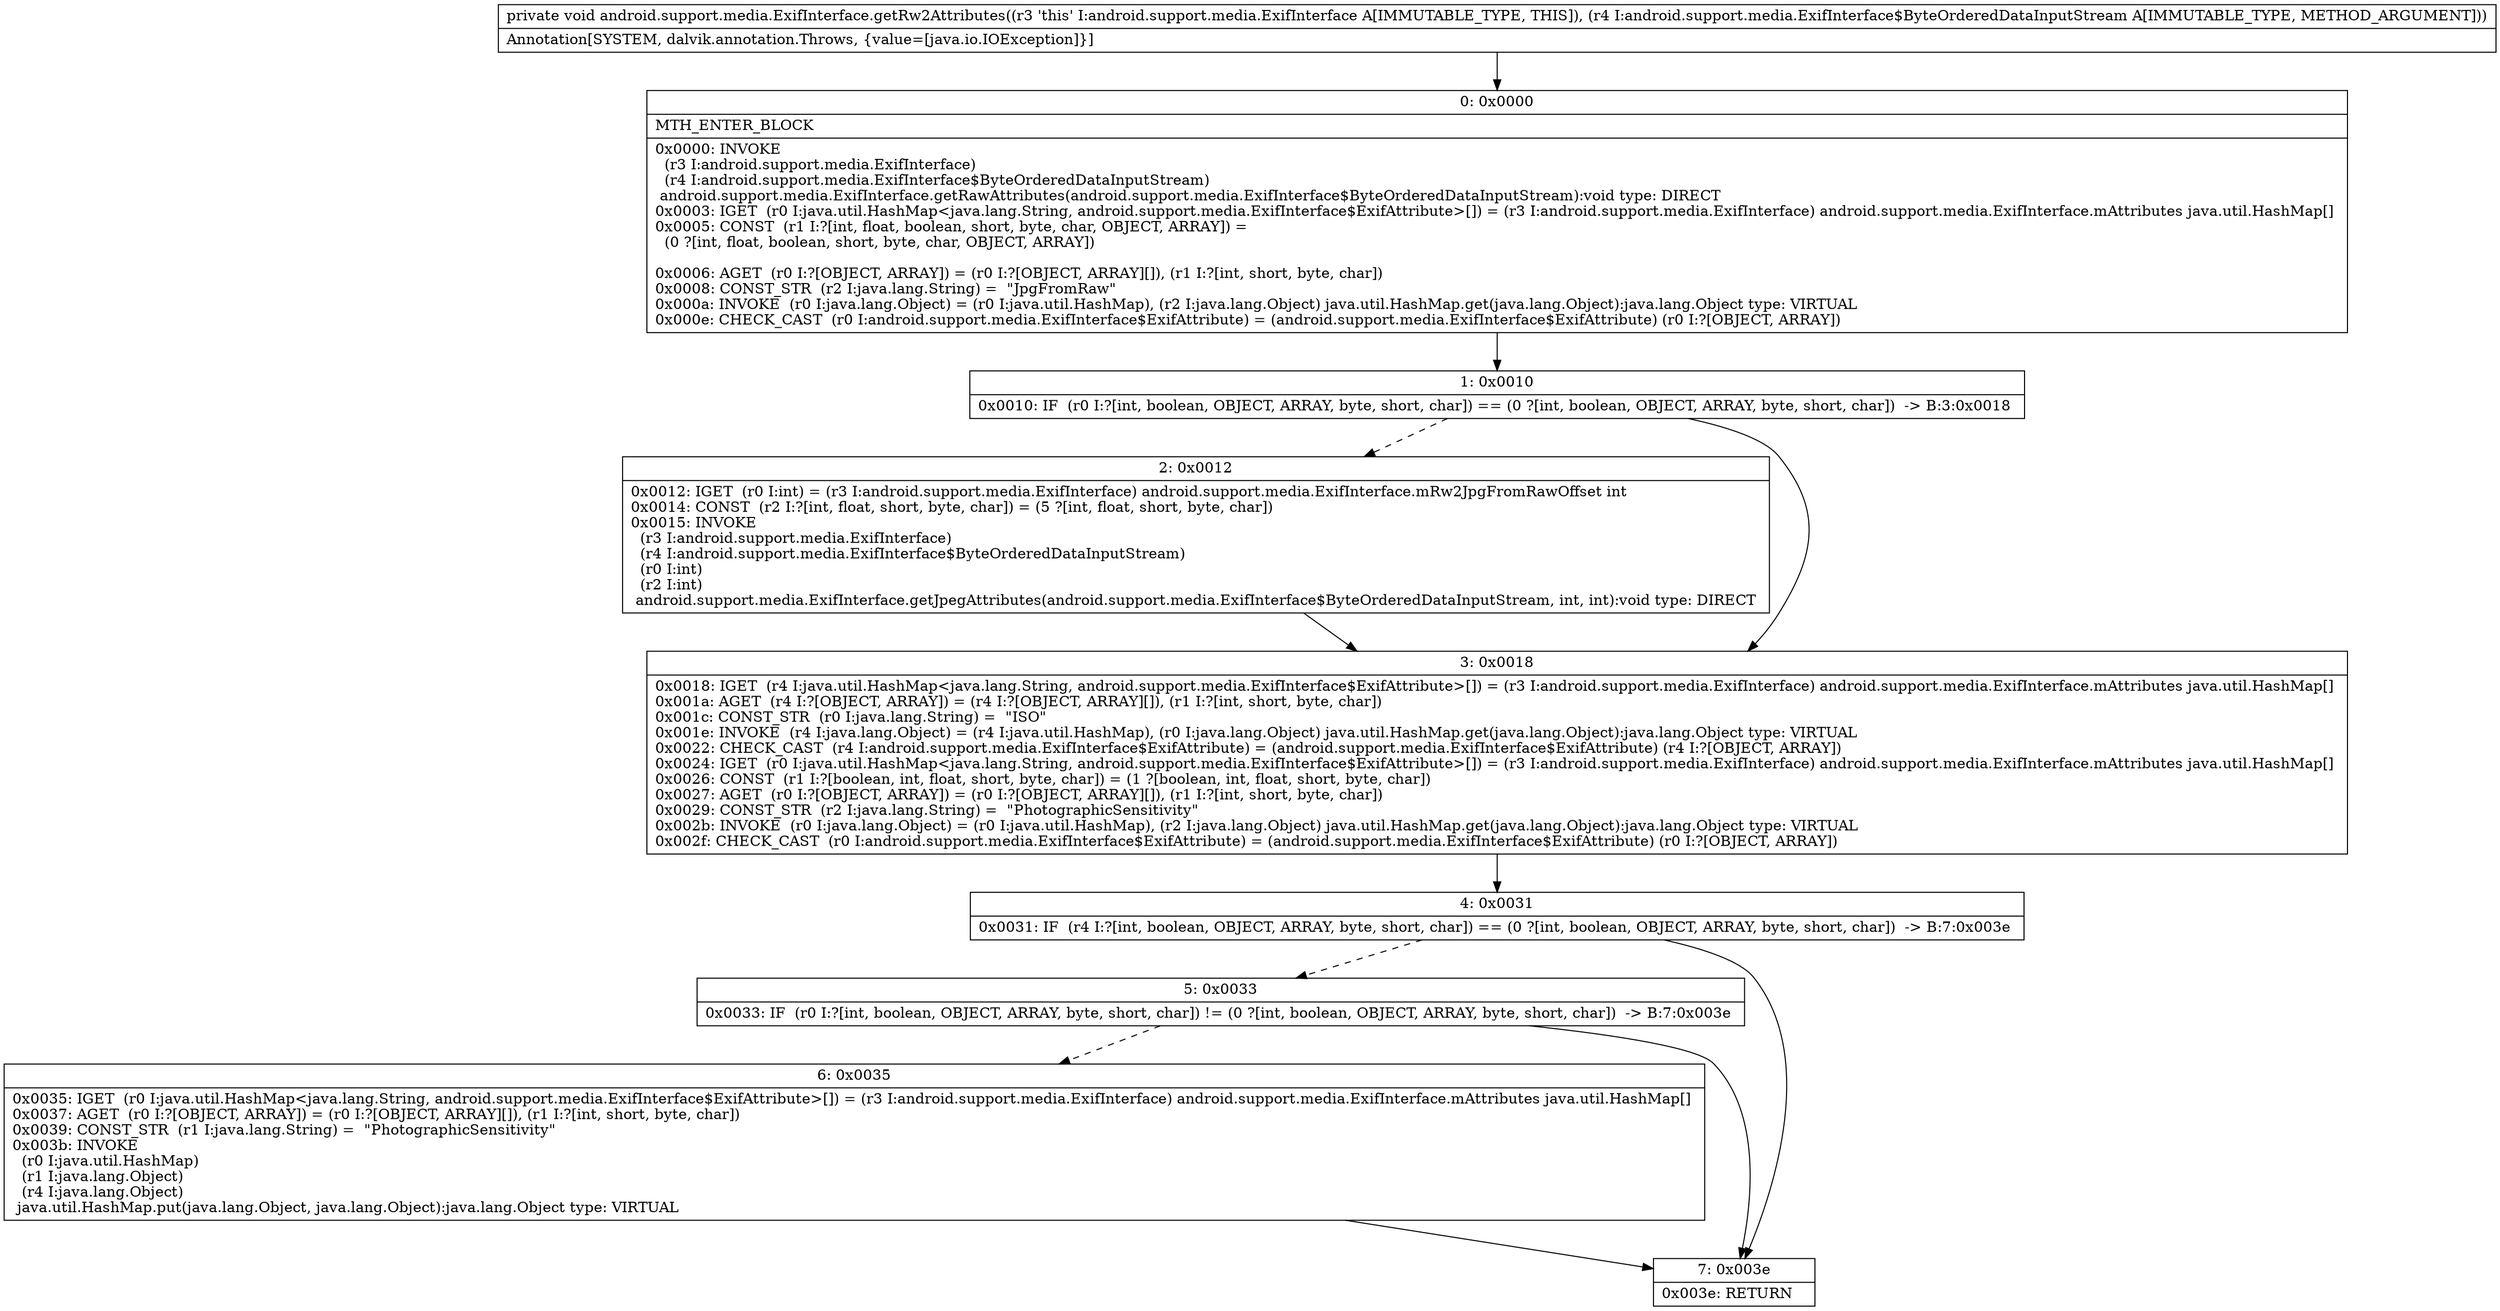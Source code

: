 digraph "CFG forandroid.support.media.ExifInterface.getRw2Attributes(Landroid\/support\/media\/ExifInterface$ByteOrderedDataInputStream;)V" {
Node_0 [shape=record,label="{0\:\ 0x0000|MTH_ENTER_BLOCK\l|0x0000: INVOKE  \l  (r3 I:android.support.media.ExifInterface)\l  (r4 I:android.support.media.ExifInterface$ByteOrderedDataInputStream)\l android.support.media.ExifInterface.getRawAttributes(android.support.media.ExifInterface$ByteOrderedDataInputStream):void type: DIRECT \l0x0003: IGET  (r0 I:java.util.HashMap\<java.lang.String, android.support.media.ExifInterface$ExifAttribute\>[]) = (r3 I:android.support.media.ExifInterface) android.support.media.ExifInterface.mAttributes java.util.HashMap[] \l0x0005: CONST  (r1 I:?[int, float, boolean, short, byte, char, OBJECT, ARRAY]) = \l  (0 ?[int, float, boolean, short, byte, char, OBJECT, ARRAY])\l \l0x0006: AGET  (r0 I:?[OBJECT, ARRAY]) = (r0 I:?[OBJECT, ARRAY][]), (r1 I:?[int, short, byte, char]) \l0x0008: CONST_STR  (r2 I:java.lang.String) =  \"JpgFromRaw\" \l0x000a: INVOKE  (r0 I:java.lang.Object) = (r0 I:java.util.HashMap), (r2 I:java.lang.Object) java.util.HashMap.get(java.lang.Object):java.lang.Object type: VIRTUAL \l0x000e: CHECK_CAST  (r0 I:android.support.media.ExifInterface$ExifAttribute) = (android.support.media.ExifInterface$ExifAttribute) (r0 I:?[OBJECT, ARRAY]) \l}"];
Node_1 [shape=record,label="{1\:\ 0x0010|0x0010: IF  (r0 I:?[int, boolean, OBJECT, ARRAY, byte, short, char]) == (0 ?[int, boolean, OBJECT, ARRAY, byte, short, char])  \-\> B:3:0x0018 \l}"];
Node_2 [shape=record,label="{2\:\ 0x0012|0x0012: IGET  (r0 I:int) = (r3 I:android.support.media.ExifInterface) android.support.media.ExifInterface.mRw2JpgFromRawOffset int \l0x0014: CONST  (r2 I:?[int, float, short, byte, char]) = (5 ?[int, float, short, byte, char]) \l0x0015: INVOKE  \l  (r3 I:android.support.media.ExifInterface)\l  (r4 I:android.support.media.ExifInterface$ByteOrderedDataInputStream)\l  (r0 I:int)\l  (r2 I:int)\l android.support.media.ExifInterface.getJpegAttributes(android.support.media.ExifInterface$ByteOrderedDataInputStream, int, int):void type: DIRECT \l}"];
Node_3 [shape=record,label="{3\:\ 0x0018|0x0018: IGET  (r4 I:java.util.HashMap\<java.lang.String, android.support.media.ExifInterface$ExifAttribute\>[]) = (r3 I:android.support.media.ExifInterface) android.support.media.ExifInterface.mAttributes java.util.HashMap[] \l0x001a: AGET  (r4 I:?[OBJECT, ARRAY]) = (r4 I:?[OBJECT, ARRAY][]), (r1 I:?[int, short, byte, char]) \l0x001c: CONST_STR  (r0 I:java.lang.String) =  \"ISO\" \l0x001e: INVOKE  (r4 I:java.lang.Object) = (r4 I:java.util.HashMap), (r0 I:java.lang.Object) java.util.HashMap.get(java.lang.Object):java.lang.Object type: VIRTUAL \l0x0022: CHECK_CAST  (r4 I:android.support.media.ExifInterface$ExifAttribute) = (android.support.media.ExifInterface$ExifAttribute) (r4 I:?[OBJECT, ARRAY]) \l0x0024: IGET  (r0 I:java.util.HashMap\<java.lang.String, android.support.media.ExifInterface$ExifAttribute\>[]) = (r3 I:android.support.media.ExifInterface) android.support.media.ExifInterface.mAttributes java.util.HashMap[] \l0x0026: CONST  (r1 I:?[boolean, int, float, short, byte, char]) = (1 ?[boolean, int, float, short, byte, char]) \l0x0027: AGET  (r0 I:?[OBJECT, ARRAY]) = (r0 I:?[OBJECT, ARRAY][]), (r1 I:?[int, short, byte, char]) \l0x0029: CONST_STR  (r2 I:java.lang.String) =  \"PhotographicSensitivity\" \l0x002b: INVOKE  (r0 I:java.lang.Object) = (r0 I:java.util.HashMap), (r2 I:java.lang.Object) java.util.HashMap.get(java.lang.Object):java.lang.Object type: VIRTUAL \l0x002f: CHECK_CAST  (r0 I:android.support.media.ExifInterface$ExifAttribute) = (android.support.media.ExifInterface$ExifAttribute) (r0 I:?[OBJECT, ARRAY]) \l}"];
Node_4 [shape=record,label="{4\:\ 0x0031|0x0031: IF  (r4 I:?[int, boolean, OBJECT, ARRAY, byte, short, char]) == (0 ?[int, boolean, OBJECT, ARRAY, byte, short, char])  \-\> B:7:0x003e \l}"];
Node_5 [shape=record,label="{5\:\ 0x0033|0x0033: IF  (r0 I:?[int, boolean, OBJECT, ARRAY, byte, short, char]) != (0 ?[int, boolean, OBJECT, ARRAY, byte, short, char])  \-\> B:7:0x003e \l}"];
Node_6 [shape=record,label="{6\:\ 0x0035|0x0035: IGET  (r0 I:java.util.HashMap\<java.lang.String, android.support.media.ExifInterface$ExifAttribute\>[]) = (r3 I:android.support.media.ExifInterface) android.support.media.ExifInterface.mAttributes java.util.HashMap[] \l0x0037: AGET  (r0 I:?[OBJECT, ARRAY]) = (r0 I:?[OBJECT, ARRAY][]), (r1 I:?[int, short, byte, char]) \l0x0039: CONST_STR  (r1 I:java.lang.String) =  \"PhotographicSensitivity\" \l0x003b: INVOKE  \l  (r0 I:java.util.HashMap)\l  (r1 I:java.lang.Object)\l  (r4 I:java.lang.Object)\l java.util.HashMap.put(java.lang.Object, java.lang.Object):java.lang.Object type: VIRTUAL \l}"];
Node_7 [shape=record,label="{7\:\ 0x003e|0x003e: RETURN   \l}"];
MethodNode[shape=record,label="{private void android.support.media.ExifInterface.getRw2Attributes((r3 'this' I:android.support.media.ExifInterface A[IMMUTABLE_TYPE, THIS]), (r4 I:android.support.media.ExifInterface$ByteOrderedDataInputStream A[IMMUTABLE_TYPE, METHOD_ARGUMENT]))  | Annotation[SYSTEM, dalvik.annotation.Throws, \{value=[java.io.IOException]\}]\l}"];
MethodNode -> Node_0;
Node_0 -> Node_1;
Node_1 -> Node_2[style=dashed];
Node_1 -> Node_3;
Node_2 -> Node_3;
Node_3 -> Node_4;
Node_4 -> Node_5[style=dashed];
Node_4 -> Node_7;
Node_5 -> Node_6[style=dashed];
Node_5 -> Node_7;
Node_6 -> Node_7;
}

